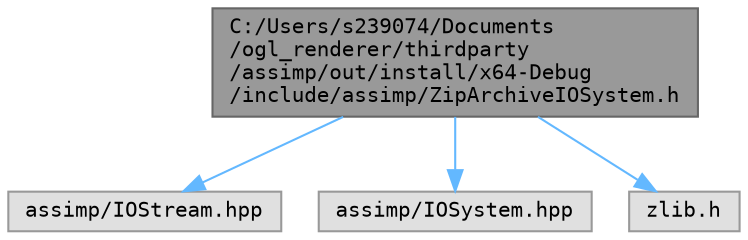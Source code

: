 digraph "C:/Users/s239074/Documents/ogl_renderer/thirdparty/assimp/out/install/x64-Debug/include/assimp/ZipArchiveIOSystem.h"
{
 // LATEX_PDF_SIZE
  bgcolor="transparent";
  edge [fontname=Terminal,fontsize=10,labelfontname=Helvetica,labelfontsize=10];
  node [fontname=Terminal,fontsize=10,shape=box,height=0.2,width=0.4];
  Node1 [label="C:/Users/s239074/Documents\l/ogl_renderer/thirdparty\l/assimp/out/install/x64-Debug\l/include/assimp/ZipArchiveIOSystem.h",height=0.2,width=0.4,color="gray40", fillcolor="grey60", style="filled", fontcolor="black",tooltip="Implementation of IOSystem to read a ZIP file from another IOSystem."];
  Node1 -> Node2 [color="steelblue1",style="solid"];
  Node2 [label="assimp/IOStream.hpp",height=0.2,width=0.4,color="grey60", fillcolor="#E0E0E0", style="filled",tooltip=" "];
  Node1 -> Node3 [color="steelblue1",style="solid"];
  Node3 [label="assimp/IOSystem.hpp",height=0.2,width=0.4,color="grey60", fillcolor="#E0E0E0", style="filled",tooltip=" "];
  Node1 -> Node4 [color="steelblue1",style="solid"];
  Node4 [label="zlib.h",height=0.2,width=0.4,color="grey60", fillcolor="#E0E0E0", style="filled",tooltip=" "];
}
